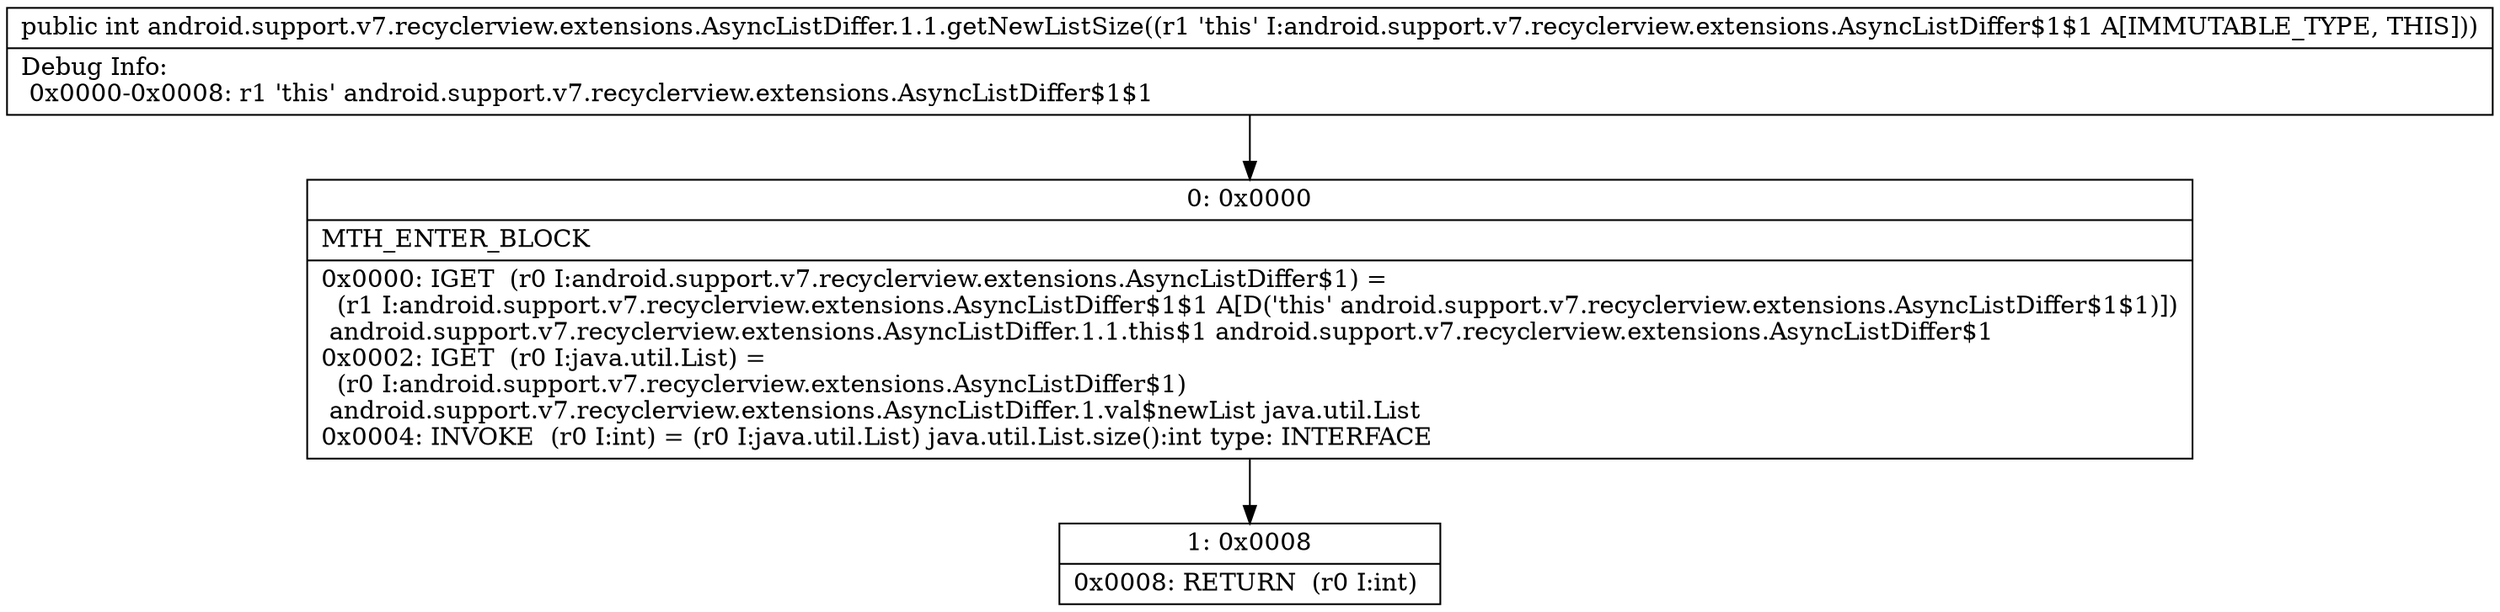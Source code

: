 digraph "CFG forandroid.support.v7.recyclerview.extensions.AsyncListDiffer.1.1.getNewListSize()I" {
Node_0 [shape=record,label="{0\:\ 0x0000|MTH_ENTER_BLOCK\l|0x0000: IGET  (r0 I:android.support.v7.recyclerview.extensions.AsyncListDiffer$1) = \l  (r1 I:android.support.v7.recyclerview.extensions.AsyncListDiffer$1$1 A[D('this' android.support.v7.recyclerview.extensions.AsyncListDiffer$1$1)])\l android.support.v7.recyclerview.extensions.AsyncListDiffer.1.1.this$1 android.support.v7.recyclerview.extensions.AsyncListDiffer$1 \l0x0002: IGET  (r0 I:java.util.List) = \l  (r0 I:android.support.v7.recyclerview.extensions.AsyncListDiffer$1)\l android.support.v7.recyclerview.extensions.AsyncListDiffer.1.val$newList java.util.List \l0x0004: INVOKE  (r0 I:int) = (r0 I:java.util.List) java.util.List.size():int type: INTERFACE \l}"];
Node_1 [shape=record,label="{1\:\ 0x0008|0x0008: RETURN  (r0 I:int) \l}"];
MethodNode[shape=record,label="{public int android.support.v7.recyclerview.extensions.AsyncListDiffer.1.1.getNewListSize((r1 'this' I:android.support.v7.recyclerview.extensions.AsyncListDiffer$1$1 A[IMMUTABLE_TYPE, THIS]))  | Debug Info:\l  0x0000\-0x0008: r1 'this' android.support.v7.recyclerview.extensions.AsyncListDiffer$1$1\l}"];
MethodNode -> Node_0;
Node_0 -> Node_1;
}

